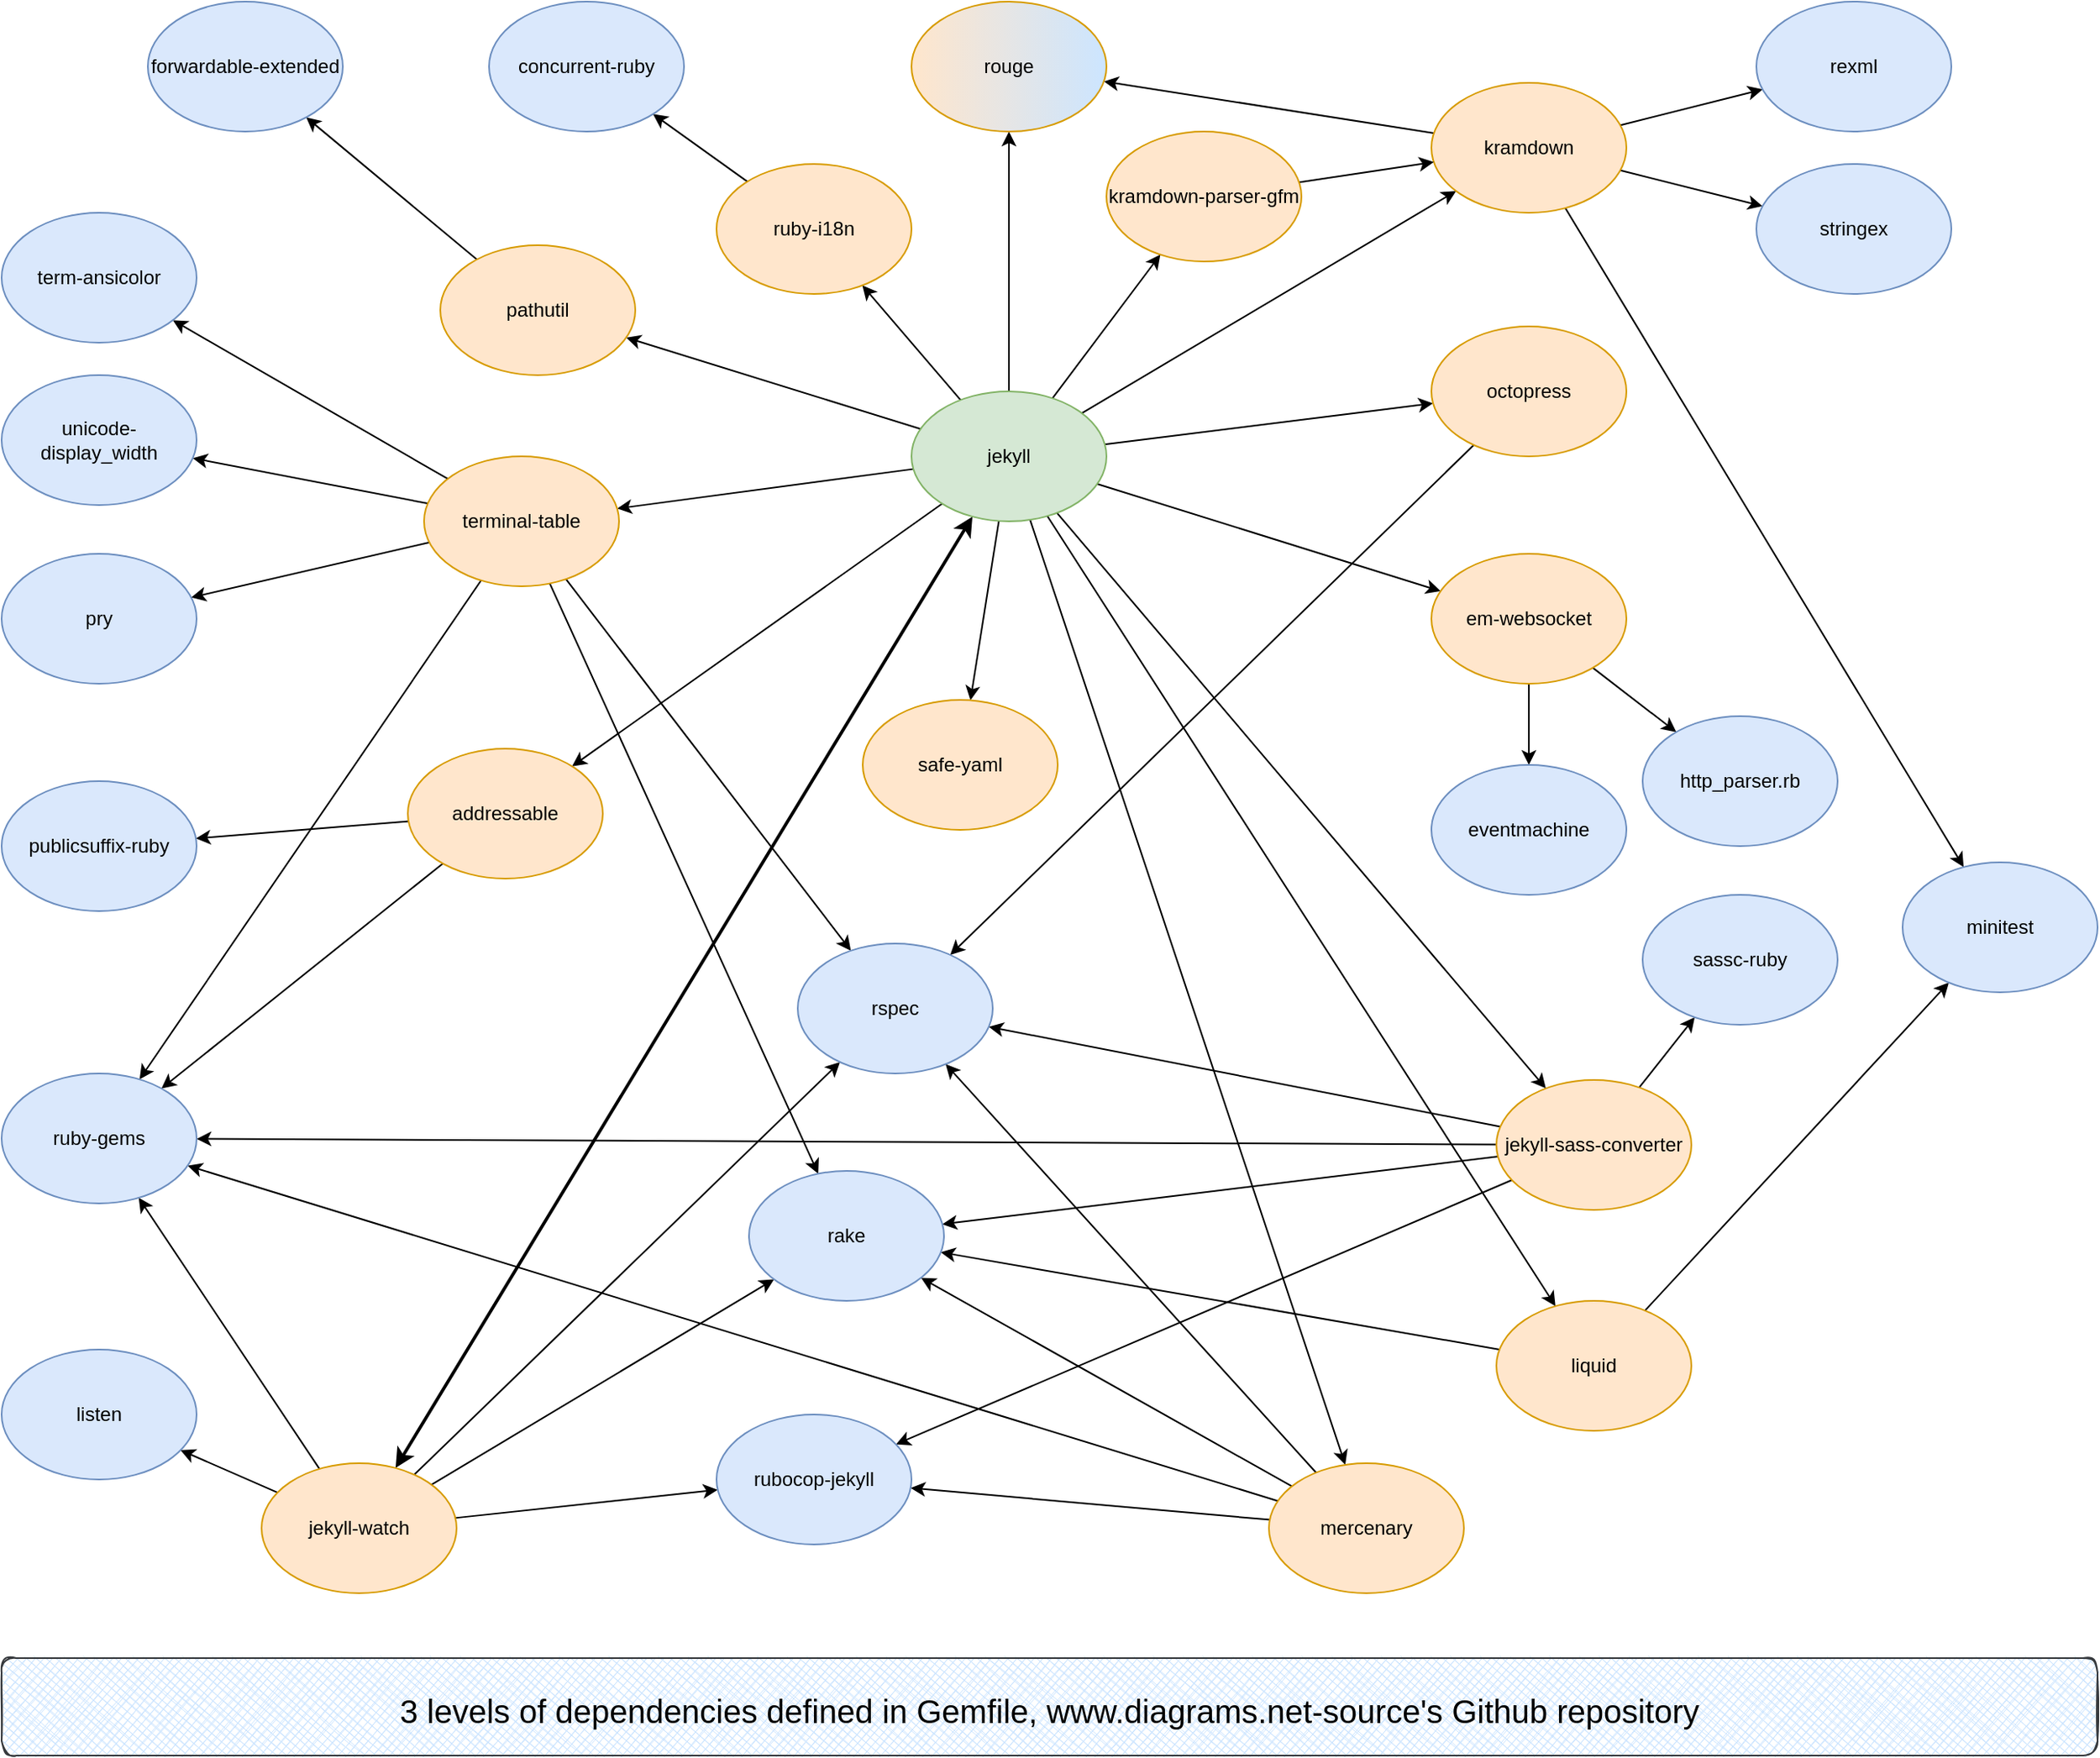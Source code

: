 <mxfile version="28.0.5" pages="3">
  <diagram id="QRJWuTwwsMHBD3lk_K4z" name="dependency-graph">
    <mxGraphModel dx="2557" dy="2299" grid="1" gridSize="10" guides="1" tooltips="1" connect="1" arrows="1" fold="1" page="1" pageScale="1" pageWidth="827" pageHeight="1169" math="0" shadow="0">
      <root>
        <mxCell id="0" />
        <mxCell id="1" parent="0" />
        <mxCell id="jeOK_gPgHglHzW6bznnw-60" value="" style="orthogonalLoop=1;jettySize=auto;html=1;rounded=0;" parent="1" source="jeOK_gPgHglHzW6bznnw-58" target="jeOK_gPgHglHzW6bznnw-59" edge="1">
          <mxGeometry relative="1" as="geometry" />
        </mxCell>
        <mxCell id="jeOK_gPgHglHzW6bznnw-62" value="" style="orthogonalLoop=1;jettySize=auto;html=1;rounded=0;" parent="1" source="jeOK_gPgHglHzW6bznnw-58" target="jeOK_gPgHglHzW6bznnw-61" edge="1">
          <mxGeometry relative="1" as="geometry" />
        </mxCell>
        <mxCell id="jeOK_gPgHglHzW6bznnw-64" value="" style="orthogonalLoop=1;jettySize=auto;html=1;rounded=0;" parent="1" source="jeOK_gPgHglHzW6bznnw-58" target="jeOK_gPgHglHzW6bznnw-63" edge="1">
          <mxGeometry relative="1" as="geometry" />
        </mxCell>
        <mxCell id="jeOK_gPgHglHzW6bznnw-68" value="" style="orthogonalLoop=1;jettySize=auto;html=1;rounded=0;" parent="1" source="jeOK_gPgHglHzW6bznnw-58" target="jeOK_gPgHglHzW6bznnw-67" edge="1">
          <mxGeometry relative="1" as="geometry" />
        </mxCell>
        <mxCell id="jeOK_gPgHglHzW6bznnw-70" value="" style="orthogonalLoop=1;jettySize=auto;html=1;rounded=0;" parent="1" source="jeOK_gPgHglHzW6bznnw-58" target="jeOK_gPgHglHzW6bznnw-69" edge="1">
          <mxGeometry relative="1" as="geometry" />
        </mxCell>
        <mxCell id="jeOK_gPgHglHzW6bznnw-72" value="" style="orthogonalLoop=1;jettySize=auto;html=1;rounded=0;startArrow=classic;startFill=1;strokeWidth=2;" parent="1" source="jeOK_gPgHglHzW6bznnw-58" target="jeOK_gPgHglHzW6bznnw-71" edge="1">
          <mxGeometry relative="1" as="geometry" />
        </mxCell>
        <mxCell id="jeOK_gPgHglHzW6bznnw-74" value="" style="orthogonalLoop=1;jettySize=auto;html=1;rounded=0;" parent="1" source="jeOK_gPgHglHzW6bznnw-58" target="jeOK_gPgHglHzW6bznnw-73" edge="1">
          <mxGeometry relative="1" as="geometry" />
        </mxCell>
        <mxCell id="jeOK_gPgHglHzW6bznnw-76" value="" style="orthogonalLoop=1;jettySize=auto;html=1;rounded=0;" parent="1" source="jeOK_gPgHglHzW6bznnw-58" target="jeOK_gPgHglHzW6bznnw-75" edge="1">
          <mxGeometry relative="1" as="geometry" />
        </mxCell>
        <mxCell id="jeOK_gPgHglHzW6bznnw-78" value="" style="orthogonalLoop=1;jettySize=auto;html=1;rounded=0;" parent="1" source="jeOK_gPgHglHzW6bznnw-58" target="jeOK_gPgHglHzW6bznnw-77" edge="1">
          <mxGeometry relative="1" as="geometry" />
        </mxCell>
        <mxCell id="jeOK_gPgHglHzW6bznnw-80" value="" style="orthogonalLoop=1;jettySize=auto;html=1;rounded=0;" parent="1" source="jeOK_gPgHglHzW6bznnw-58" target="jeOK_gPgHglHzW6bznnw-79" edge="1">
          <mxGeometry relative="1" as="geometry" />
        </mxCell>
        <mxCell id="jeOK_gPgHglHzW6bznnw-82" value="" style="orthogonalLoop=1;jettySize=auto;html=1;rounded=0;" parent="1" source="jeOK_gPgHglHzW6bznnw-58" target="jeOK_gPgHglHzW6bznnw-81" edge="1">
          <mxGeometry relative="1" as="geometry" />
        </mxCell>
        <mxCell id="jeOK_gPgHglHzW6bznnw-84" value="" style="orthogonalLoop=1;jettySize=auto;html=1;rounded=0;" parent="1" source="jeOK_gPgHglHzW6bznnw-58" target="jeOK_gPgHglHzW6bznnw-83" edge="1">
          <mxGeometry relative="1" as="geometry" />
        </mxCell>
        <mxCell id="jeOK_gPgHglHzW6bznnw-86" value="" style="orthogonalLoop=1;jettySize=auto;html=1;rounded=0;" parent="1" source="jeOK_gPgHglHzW6bznnw-58" target="jeOK_gPgHglHzW6bznnw-85" edge="1">
          <mxGeometry relative="1" as="geometry" />
        </mxCell>
        <mxCell id="jeOK_gPgHglHzW6bznnw-88" value="" style="orthogonalLoop=1;jettySize=auto;html=1;rounded=0;" parent="1" source="jeOK_gPgHglHzW6bznnw-58" target="jeOK_gPgHglHzW6bznnw-87" edge="1">
          <mxGeometry relative="1" as="geometry" />
        </mxCell>
        <mxCell id="jeOK_gPgHglHzW6bznnw-58" value="jekyll" style="ellipse;whiteSpace=wrap;html=1;fillColor=#d5e8d4;strokeColor=#82b366;" parent="1" vertex="1">
          <mxGeometry x="80" y="160" width="120" height="80" as="geometry" />
        </mxCell>
        <mxCell id="jeOK_gPgHglHzW6bznnw-90" value="" style="orthogonalLoop=1;jettySize=auto;html=1;rounded=0;" parent="1" source="jeOK_gPgHglHzW6bznnw-59" target="jeOK_gPgHglHzW6bznnw-89" edge="1">
          <mxGeometry relative="1" as="geometry" />
        </mxCell>
        <mxCell id="jeOK_gPgHglHzW6bznnw-94" style="orthogonalLoop=1;jettySize=auto;html=1;rounded=0;" parent="1" source="jeOK_gPgHglHzW6bznnw-59" target="jeOK_gPgHglHzW6bznnw-93" edge="1">
          <mxGeometry relative="1" as="geometry" />
        </mxCell>
        <mxCell id="jeOK_gPgHglHzW6bznnw-59" value="addressable" style="ellipse;whiteSpace=wrap;html=1;fillColor=#ffe6cc;strokeColor=#d79b00;" parent="1" vertex="1">
          <mxGeometry x="-230" y="380" width="120" height="80" as="geometry" />
        </mxCell>
        <mxCell id="jeOK_gPgHglHzW6bznnw-96" style="orthogonalLoop=1;jettySize=auto;html=1;rounded=0;" parent="1" source="jeOK_gPgHglHzW6bznnw-61" target="jeOK_gPgHglHzW6bznnw-95" edge="1">
          <mxGeometry relative="1" as="geometry" />
        </mxCell>
        <mxCell id="jeOK_gPgHglHzW6bznnw-61" value="octopress" style="ellipse;whiteSpace=wrap;html=1;fillColor=#ffe6cc;strokeColor=#d79b00;" parent="1" vertex="1">
          <mxGeometry x="400" y="120" width="120" height="80" as="geometry" />
        </mxCell>
        <mxCell id="jeOK_gPgHglHzW6bznnw-98" style="orthogonalLoop=1;jettySize=auto;html=1;rounded=0;" parent="1" source="jeOK_gPgHglHzW6bznnw-63" target="jeOK_gPgHglHzW6bznnw-97" edge="1">
          <mxGeometry relative="1" as="geometry" />
        </mxCell>
        <mxCell id="jeOK_gPgHglHzW6bznnw-100" style="orthogonalLoop=1;jettySize=auto;html=1;rounded=0;" parent="1" source="jeOK_gPgHglHzW6bznnw-63" target="jeOK_gPgHglHzW6bznnw-99" edge="1">
          <mxGeometry relative="1" as="geometry" />
        </mxCell>
        <mxCell id="jeOK_gPgHglHzW6bznnw-63" value="em-websocket" style="ellipse;whiteSpace=wrap;html=1;fillColor=#ffe6cc;strokeColor=#d79b00;" parent="1" vertex="1">
          <mxGeometry x="400" y="260" width="120" height="80" as="geometry" />
        </mxCell>
        <mxCell id="jeOK_gPgHglHzW6bznnw-102" style="orthogonalLoop=1;jettySize=auto;html=1;rounded=0;" parent="1" source="jeOK_gPgHglHzW6bznnw-67" target="jeOK_gPgHglHzW6bznnw-101" edge="1">
          <mxGeometry relative="1" as="geometry" />
        </mxCell>
        <mxCell id="jeOK_gPgHglHzW6bznnw-67" value="ruby-i18n" style="ellipse;whiteSpace=wrap;html=1;fillColor=#ffe6cc;strokeColor=#d79b00;" parent="1" vertex="1">
          <mxGeometry x="-40" y="20" width="120" height="80" as="geometry" />
        </mxCell>
        <mxCell id="jeOK_gPgHglHzW6bznnw-103" style="orthogonalLoop=1;jettySize=auto;html=1;rounded=0;" parent="1" source="jeOK_gPgHglHzW6bznnw-69" target="jeOK_gPgHglHzW6bznnw-89" edge="1">
          <mxGeometry relative="1" as="geometry" />
        </mxCell>
        <mxCell id="jeOK_gPgHglHzW6bznnw-105" style="orthogonalLoop=1;jettySize=auto;html=1;rounded=0;" parent="1" source="jeOK_gPgHglHzW6bznnw-69" target="jeOK_gPgHglHzW6bznnw-104" edge="1">
          <mxGeometry relative="1" as="geometry" />
        </mxCell>
        <mxCell id="jeOK_gPgHglHzW6bznnw-106" style="orthogonalLoop=1;jettySize=auto;html=1;rounded=0;" parent="1" source="jeOK_gPgHglHzW6bznnw-69" target="jeOK_gPgHglHzW6bznnw-95" edge="1">
          <mxGeometry relative="1" as="geometry" />
        </mxCell>
        <mxCell id="jeOK_gPgHglHzW6bznnw-108" style="orthogonalLoop=1;jettySize=auto;html=1;rounded=0;" parent="1" source="jeOK_gPgHglHzW6bznnw-69" target="jeOK_gPgHglHzW6bznnw-107" edge="1">
          <mxGeometry relative="1" as="geometry" />
        </mxCell>
        <mxCell id="jeOK_gPgHglHzW6bznnw-110" style="orthogonalLoop=1;jettySize=auto;html=1;rounded=0;" parent="1" source="jeOK_gPgHglHzW6bznnw-69" target="jeOK_gPgHglHzW6bznnw-109" edge="1">
          <mxGeometry relative="1" as="geometry" />
        </mxCell>
        <mxCell id="jeOK_gPgHglHzW6bznnw-69" value="jekyll-sass-converter" style="ellipse;whiteSpace=wrap;html=1;fillColor=#ffe6cc;strokeColor=#d79b00;" parent="1" vertex="1">
          <mxGeometry x="440" y="584" width="120" height="80" as="geometry" />
        </mxCell>
        <mxCell id="jeOK_gPgHglHzW6bznnw-111" style="orthogonalLoop=1;jettySize=auto;html=1;rounded=0;" parent="1" source="jeOK_gPgHglHzW6bznnw-71" target="jeOK_gPgHglHzW6bznnw-89" edge="1">
          <mxGeometry relative="1" as="geometry" />
        </mxCell>
        <mxCell id="jeOK_gPgHglHzW6bznnw-114" style="orthogonalLoop=1;jettySize=auto;html=1;rounded=0;" parent="1" source="jeOK_gPgHglHzW6bznnw-71" target="jeOK_gPgHglHzW6bznnw-113" edge="1">
          <mxGeometry relative="1" as="geometry" />
        </mxCell>
        <mxCell id="jeOK_gPgHglHzW6bznnw-115" style="orthogonalLoop=1;jettySize=auto;html=1;rounded=0;" parent="1" source="jeOK_gPgHglHzW6bznnw-71" target="jeOK_gPgHglHzW6bznnw-104" edge="1">
          <mxGeometry relative="1" as="geometry" />
        </mxCell>
        <mxCell id="jeOK_gPgHglHzW6bznnw-116" style="orthogonalLoop=1;jettySize=auto;html=1;rounded=0;" parent="1" source="jeOK_gPgHglHzW6bznnw-71" target="jeOK_gPgHglHzW6bznnw-95" edge="1">
          <mxGeometry relative="1" as="geometry" />
        </mxCell>
        <mxCell id="jeOK_gPgHglHzW6bznnw-117" style="orthogonalLoop=1;jettySize=auto;html=1;rounded=0;" parent="1" source="jeOK_gPgHglHzW6bznnw-71" target="jeOK_gPgHglHzW6bznnw-107" edge="1">
          <mxGeometry relative="1" as="geometry" />
        </mxCell>
        <mxCell id="jeOK_gPgHglHzW6bznnw-71" value="jekyll-watch" style="ellipse;whiteSpace=wrap;html=1;fillColor=#ffe6cc;strokeColor=#d79b00;" parent="1" vertex="1">
          <mxGeometry x="-320" y="820" width="120" height="80" as="geometry" />
        </mxCell>
        <mxCell id="jeOK_gPgHglHzW6bznnw-119" style="orthogonalLoop=1;jettySize=auto;html=1;rounded=0;" parent="1" source="jeOK_gPgHglHzW6bznnw-73" target="jeOK_gPgHglHzW6bznnw-118" edge="1">
          <mxGeometry relative="1" as="geometry" />
        </mxCell>
        <mxCell id="jeOK_gPgHglHzW6bznnw-121" style="orthogonalLoop=1;jettySize=auto;html=1;rounded=0;" parent="1" source="jeOK_gPgHglHzW6bznnw-73" target="jeOK_gPgHglHzW6bznnw-120" edge="1">
          <mxGeometry relative="1" as="geometry" />
        </mxCell>
        <mxCell id="jeOK_gPgHglHzW6bznnw-122" style="orthogonalLoop=1;jettySize=auto;html=1;rounded=0;" parent="1" source="jeOK_gPgHglHzW6bznnw-73" target="jeOK_gPgHglHzW6bznnw-83" edge="1">
          <mxGeometry relative="1" as="geometry" />
        </mxCell>
        <mxCell id="jeOK_gPgHglHzW6bznnw-124" style="orthogonalLoop=1;jettySize=auto;html=1;rounded=0;" parent="1" source="jeOK_gPgHglHzW6bznnw-73" target="jeOK_gPgHglHzW6bznnw-123" edge="1">
          <mxGeometry relative="1" as="geometry" />
        </mxCell>
        <mxCell id="jeOK_gPgHglHzW6bznnw-73" value="kramdown" style="ellipse;whiteSpace=wrap;html=1;fillColor=#ffe6cc;strokeColor=#d79b00;" parent="1" vertex="1">
          <mxGeometry x="400" y="-30" width="120" height="80" as="geometry" />
        </mxCell>
        <mxCell id="jeOK_gPgHglHzW6bznnw-125" style="orthogonalLoop=1;jettySize=auto;html=1;rounded=0;" parent="1" source="jeOK_gPgHglHzW6bznnw-75" target="jeOK_gPgHglHzW6bznnw-73" edge="1">
          <mxGeometry relative="1" as="geometry" />
        </mxCell>
        <mxCell id="jeOK_gPgHglHzW6bznnw-75" value="kramdown-parser-gfm" style="ellipse;whiteSpace=wrap;html=1;fillColor=#ffe6cc;strokeColor=#d79b00;" parent="1" vertex="1">
          <mxGeometry x="200" width="120" height="80" as="geometry" />
        </mxCell>
        <mxCell id="jeOK_gPgHglHzW6bznnw-126" style="orthogonalLoop=1;jettySize=auto;html=1;rounded=0;" parent="1" source="jeOK_gPgHglHzW6bznnw-77" target="jeOK_gPgHglHzW6bznnw-118" edge="1">
          <mxGeometry relative="1" as="geometry" />
        </mxCell>
        <mxCell id="jeOK_gPgHglHzW6bznnw-127" style="orthogonalLoop=1;jettySize=auto;html=1;rounded=0;" parent="1" source="jeOK_gPgHglHzW6bznnw-77" target="jeOK_gPgHglHzW6bznnw-104" edge="1">
          <mxGeometry relative="1" as="geometry" />
        </mxCell>
        <mxCell id="jeOK_gPgHglHzW6bznnw-77" value="liquid" style="ellipse;whiteSpace=wrap;html=1;fillColor=#ffe6cc;strokeColor=#d79b00;" parent="1" vertex="1">
          <mxGeometry x="440" y="720" width="120" height="80" as="geometry" />
        </mxCell>
        <mxCell id="jeOK_gPgHglHzW6bznnw-128" style="orthogonalLoop=1;jettySize=auto;html=1;rounded=0;" parent="1" source="jeOK_gPgHglHzW6bznnw-79" target="jeOK_gPgHglHzW6bznnw-89" edge="1">
          <mxGeometry relative="1" as="geometry" />
        </mxCell>
        <mxCell id="jeOK_gPgHglHzW6bznnw-129" style="orthogonalLoop=1;jettySize=auto;html=1;rounded=0;" parent="1" source="jeOK_gPgHglHzW6bznnw-79" target="jeOK_gPgHglHzW6bznnw-104" edge="1">
          <mxGeometry relative="1" as="geometry" />
        </mxCell>
        <mxCell id="jeOK_gPgHglHzW6bznnw-130" style="orthogonalLoop=1;jettySize=auto;html=1;rounded=0;" parent="1" source="jeOK_gPgHglHzW6bznnw-79" target="jeOK_gPgHglHzW6bznnw-95" edge="1">
          <mxGeometry relative="1" as="geometry" />
        </mxCell>
        <mxCell id="jeOK_gPgHglHzW6bznnw-131" style="orthogonalLoop=1;jettySize=auto;html=1;rounded=0;" parent="1" source="jeOK_gPgHglHzW6bznnw-79" target="jeOK_gPgHglHzW6bznnw-107" edge="1">
          <mxGeometry relative="1" as="geometry" />
        </mxCell>
        <mxCell id="jeOK_gPgHglHzW6bznnw-79" value="mercenary" style="ellipse;whiteSpace=wrap;html=1;fillColor=#ffe6cc;strokeColor=#d79b00;" parent="1" vertex="1">
          <mxGeometry x="300" y="820" width="120" height="80" as="geometry" />
        </mxCell>
        <mxCell id="jeOK_gPgHglHzW6bznnw-133" value="" style="orthogonalLoop=1;jettySize=auto;html=1;rounded=0;" parent="1" source="jeOK_gPgHglHzW6bznnw-81" target="jeOK_gPgHglHzW6bznnw-132" edge="1">
          <mxGeometry relative="1" as="geometry" />
        </mxCell>
        <mxCell id="jeOK_gPgHglHzW6bznnw-81" value="pathutil" style="ellipse;whiteSpace=wrap;html=1;fillColor=#ffe6cc;strokeColor=#d79b00;" parent="1" vertex="1">
          <mxGeometry x="-210" y="70" width="120" height="80" as="geometry" />
        </mxCell>
        <mxCell id="jeOK_gPgHglHzW6bznnw-83" value="rouge" style="ellipse;whiteSpace=wrap;html=1;fillColor=#ffe6cc;strokeColor=#d79b00;gradientDirection=east;gradientColor=#CCE5FF;" parent="1" vertex="1">
          <mxGeometry x="80" y="-80" width="120" height="80" as="geometry" />
        </mxCell>
        <mxCell id="jeOK_gPgHglHzW6bznnw-85" value="safe-yaml" style="ellipse;whiteSpace=wrap;html=1;fillColor=#ffe6cc;strokeColor=#d79b00;" parent="1" vertex="1">
          <mxGeometry x="50" y="350" width="120" height="80" as="geometry" />
        </mxCell>
        <mxCell id="jeOK_gPgHglHzW6bznnw-134" style="orthogonalLoop=1;jettySize=auto;html=1;rounded=0;" parent="1" source="jeOK_gPgHglHzW6bznnw-87" target="jeOK_gPgHglHzW6bznnw-89" edge="1">
          <mxGeometry relative="1" as="geometry" />
        </mxCell>
        <mxCell id="jeOK_gPgHglHzW6bznnw-136" style="orthogonalLoop=1;jettySize=auto;html=1;rounded=0;" parent="1" source="jeOK_gPgHglHzW6bznnw-87" target="jeOK_gPgHglHzW6bznnw-135" edge="1">
          <mxGeometry relative="1" as="geometry" />
        </mxCell>
        <mxCell id="jeOK_gPgHglHzW6bznnw-137" style="orthogonalLoop=1;jettySize=auto;html=1;rounded=0;" parent="1" source="jeOK_gPgHglHzW6bznnw-87" target="jeOK_gPgHglHzW6bznnw-104" edge="1">
          <mxGeometry relative="1" as="geometry" />
        </mxCell>
        <mxCell id="jeOK_gPgHglHzW6bznnw-138" style="orthogonalLoop=1;jettySize=auto;html=1;rounded=0;" parent="1" source="jeOK_gPgHglHzW6bznnw-87" target="jeOK_gPgHglHzW6bznnw-95" edge="1">
          <mxGeometry relative="1" as="geometry" />
        </mxCell>
        <mxCell id="jeOK_gPgHglHzW6bznnw-140" style="orthogonalLoop=1;jettySize=auto;html=1;rounded=0;" parent="1" source="jeOK_gPgHglHzW6bznnw-87" target="jeOK_gPgHglHzW6bznnw-139" edge="1">
          <mxGeometry relative="1" as="geometry" />
        </mxCell>
        <mxCell id="jeOK_gPgHglHzW6bznnw-142" style="orthogonalLoop=1;jettySize=auto;html=1;rounded=0;" parent="1" source="jeOK_gPgHglHzW6bznnw-87" target="jeOK_gPgHglHzW6bznnw-141" edge="1">
          <mxGeometry relative="1" as="geometry" />
        </mxCell>
        <mxCell id="jeOK_gPgHglHzW6bznnw-87" value="terminal-table" style="ellipse;whiteSpace=wrap;html=1;fillColor=#ffe6cc;strokeColor=#d79b00;" parent="1" vertex="1">
          <mxGeometry x="-220" y="200" width="120" height="80" as="geometry" />
        </mxCell>
        <mxCell id="jeOK_gPgHglHzW6bznnw-89" value="ruby-gems" style="ellipse;whiteSpace=wrap;html=1;fillColor=#dae8fc;strokeColor=#6c8ebf;" parent="1" vertex="1">
          <mxGeometry x="-480" y="580" width="120" height="80" as="geometry" />
        </mxCell>
        <mxCell id="jeOK_gPgHglHzW6bznnw-93" value="publicsuffix-ruby" style="ellipse;whiteSpace=wrap;html=1;fillColor=#dae8fc;strokeColor=#6c8ebf;" parent="1" vertex="1">
          <mxGeometry x="-480" y="400" width="120" height="80" as="geometry" />
        </mxCell>
        <mxCell id="jeOK_gPgHglHzW6bznnw-95" value="rspec" style="ellipse;whiteSpace=wrap;html=1;fillColor=#dae8fc;strokeColor=#6c8ebf;" parent="1" vertex="1">
          <mxGeometry x="10" y="500" width="120" height="80" as="geometry" />
        </mxCell>
        <mxCell id="jeOK_gPgHglHzW6bznnw-97" value="eventmachine" style="ellipse;whiteSpace=wrap;html=1;fillColor=#dae8fc;strokeColor=#6c8ebf;" parent="1" vertex="1">
          <mxGeometry x="400" y="390" width="120" height="80" as="geometry" />
        </mxCell>
        <mxCell id="jeOK_gPgHglHzW6bznnw-99" value="http_parser.rb" style="ellipse;whiteSpace=wrap;html=1;fillColor=#dae8fc;strokeColor=#6c8ebf;" parent="1" vertex="1">
          <mxGeometry x="530" y="360" width="120" height="80" as="geometry" />
        </mxCell>
        <mxCell id="jeOK_gPgHglHzW6bznnw-101" value="concurrent-ruby" style="ellipse;whiteSpace=wrap;html=1;fillColor=#dae8fc;strokeColor=#6c8ebf;" parent="1" vertex="1">
          <mxGeometry x="-180" y="-80" width="120" height="80" as="geometry" />
        </mxCell>
        <mxCell id="jeOK_gPgHglHzW6bznnw-104" value="rake" style="ellipse;whiteSpace=wrap;html=1;fillColor=#dae8fc;strokeColor=#6c8ebf;" parent="1" vertex="1">
          <mxGeometry x="-20" y="640" width="120" height="80" as="geometry" />
        </mxCell>
        <mxCell id="jeOK_gPgHglHzW6bznnw-107" value="rubocop-jekyll" style="ellipse;whiteSpace=wrap;html=1;fillColor=#dae8fc;strokeColor=#6c8ebf;" parent="1" vertex="1">
          <mxGeometry x="-40" y="790" width="120" height="80" as="geometry" />
        </mxCell>
        <mxCell id="jeOK_gPgHglHzW6bznnw-109" value="sassc-ruby" style="ellipse;whiteSpace=wrap;html=1;fillColor=#dae8fc;strokeColor=#6c8ebf;" parent="1" vertex="1">
          <mxGeometry x="530" y="470" width="120" height="80" as="geometry" />
        </mxCell>
        <mxCell id="jeOK_gPgHglHzW6bznnw-113" value="listen" style="ellipse;whiteSpace=wrap;html=1;fillColor=#dae8fc;strokeColor=#6c8ebf;" parent="1" vertex="1">
          <mxGeometry x="-480" y="750" width="120" height="80" as="geometry" />
        </mxCell>
        <mxCell id="jeOK_gPgHglHzW6bznnw-118" value="minitest" style="ellipse;whiteSpace=wrap;html=1;fillColor=#dae8fc;strokeColor=#6c8ebf;" parent="1" vertex="1">
          <mxGeometry x="690" y="450" width="120" height="80" as="geometry" />
        </mxCell>
        <mxCell id="jeOK_gPgHglHzW6bznnw-120" value="rexml" style="ellipse;whiteSpace=wrap;html=1;fillColor=#dae8fc;strokeColor=#6c8ebf;" parent="1" vertex="1">
          <mxGeometry x="600" y="-80" width="120" height="80" as="geometry" />
        </mxCell>
        <mxCell id="jeOK_gPgHglHzW6bznnw-123" value="stringex" style="ellipse;whiteSpace=wrap;html=1;fillColor=#dae8fc;strokeColor=#6c8ebf;" parent="1" vertex="1">
          <mxGeometry x="600" y="20" width="120" height="80" as="geometry" />
        </mxCell>
        <mxCell id="jeOK_gPgHglHzW6bznnw-132" value="forwardable-extended" style="ellipse;whiteSpace=wrap;html=1;fillColor=#dae8fc;strokeColor=#6c8ebf;" parent="1" vertex="1">
          <mxGeometry x="-390" y="-80" width="120" height="80" as="geometry" />
        </mxCell>
        <mxCell id="jeOK_gPgHglHzW6bznnw-135" value="pry" style="ellipse;whiteSpace=wrap;html=1;fillColor=#dae8fc;strokeColor=#6c8ebf;" parent="1" vertex="1">
          <mxGeometry x="-480" y="260" width="120" height="80" as="geometry" />
        </mxCell>
        <mxCell id="jeOK_gPgHglHzW6bznnw-139" value="term-ansicolor" style="ellipse;whiteSpace=wrap;html=1;fillColor=#dae8fc;strokeColor=#6c8ebf;" parent="1" vertex="1">
          <mxGeometry x="-480" y="50" width="120" height="80" as="geometry" />
        </mxCell>
        <mxCell id="jeOK_gPgHglHzW6bznnw-141" value="unicode-display_width" style="ellipse;whiteSpace=wrap;html=1;fillColor=#dae8fc;strokeColor=#6c8ebf;" parent="1" vertex="1">
          <mxGeometry x="-480" y="150" width="120" height="80" as="geometry" />
        </mxCell>
        <UserObject label="3 levels of dependencies defined in Gemfile, www.diagrams.net-source&#39;s Github repository" link="https://github.com/jgraph/www.diagrams.net-source/network/dependencies" id="jeOK_gPgHglHzW6bznnw-143">
          <mxCell style="rounded=1;whiteSpace=wrap;html=1;fontFamily=Helvetica;fontSize=20;align=center;spacingTop=3;strokeColor=#36393d;glass=0;sketch=1;fillStyle=cross-hatch;fillColor=#cce5ff;" parent="1" vertex="1">
            <mxGeometry x="-480" y="940" width="1290" height="60" as="geometry" />
          </mxCell>
        </UserObject>
      </root>
    </mxGraphModel>
  </diagram>
  <diagram id="eEIwefoat5Z3QpvjMPgs" name="PERT diagram">
    <mxGraphModel dx="1446" dy="919" grid="1" gridSize="10" guides="1" tooltips="1" connect="1" arrows="1" fold="1" page="1" pageScale="1" pageWidth="827" pageHeight="1169" math="0" shadow="0">
      <root>
        <mxCell id="v6wZ--GfQsmTD5AOlIEq-0" />
        <mxCell id="v6wZ--GfQsmTD5AOlIEq-1" parent="v6wZ--GfQsmTD5AOlIEq-0" />
        <mxCell id="v6wZ--GfQsmTD5AOlIEq-94" style="edgeStyle=none;curved=1;html=1;startSize=10;endArrow=classic;endFill=1;endSize=10;strokeColor=#000000;strokeWidth=2;fontSize=12;rounded=0;" parent="v6wZ--GfQsmTD5AOlIEq-1" source="v6wZ--GfQsmTD5AOlIEq-98" target="v6wZ--GfQsmTD5AOlIEq-103" edge="1">
          <mxGeometry relative="1" as="geometry" />
        </mxCell>
        <mxCell id="v6wZ--GfQsmTD5AOlIEq-95" value="t=2 mo" style="text;html=1;resizable=0;points=[];align=center;verticalAlign=middle;labelBackgroundColor=none;fontSize=20;" parent="v6wZ--GfQsmTD5AOlIEq-94" vertex="1" connectable="0">
          <mxGeometry x="0.255" y="-5" relative="1" as="geometry">
            <mxPoint x="-8" y="-25" as="offset" />
          </mxGeometry>
        </mxCell>
        <mxCell id="v6wZ--GfQsmTD5AOlIEq-96" style="edgeStyle=none;curved=1;html=1;startSize=10;endFill=1;endSize=10;strokeWidth=2;fontSize=12;rounded=0;" parent="v6wZ--GfQsmTD5AOlIEq-1" source="v6wZ--GfQsmTD5AOlIEq-98" target="v6wZ--GfQsmTD5AOlIEq-106" edge="1">
          <mxGeometry relative="1" as="geometry" />
        </mxCell>
        <mxCell id="v6wZ--GfQsmTD5AOlIEq-97" value="t=1 mo" style="text;html=1;resizable=0;points=[];align=center;verticalAlign=middle;labelBackgroundColor=#ffffff;fontSize=20;" parent="v6wZ--GfQsmTD5AOlIEq-96" vertex="1" connectable="0">
          <mxGeometry x="-0.074" y="-2" relative="1" as="geometry">
            <mxPoint x="81" y="-3" as="offset" />
          </mxGeometry>
        </mxCell>
        <mxCell id="v6wZ--GfQsmTD5AOlIEq-98" value="10" style="ellipse;whiteSpace=wrap;html=1;rounded=0;shadow=1;strokeColor=#666666;strokeWidth=4;fontSize=30;align=center;fillColor=#f5f5f5;" parent="v6wZ--GfQsmTD5AOlIEq-1" vertex="1">
          <mxGeometry x="20" y="410" width="80" height="80" as="geometry" />
        </mxCell>
        <mxCell id="v6wZ--GfQsmTD5AOlIEq-99" style="edgeStyle=none;curved=1;html=1;startSize=10;endFill=1;endSize=10;strokeWidth=2;fontSize=12;rounded=0;" parent="v6wZ--GfQsmTD5AOlIEq-1" source="v6wZ--GfQsmTD5AOlIEq-103" target="v6wZ--GfQsmTD5AOlIEq-115" edge="1">
          <mxGeometry relative="1" as="geometry" />
        </mxCell>
        <mxCell id="v6wZ--GfQsmTD5AOlIEq-100" value="t=3 mo" style="text;html=1;resizable=0;points=[];align=center;verticalAlign=middle;labelBackgroundColor=#ffffff;fontSize=20;" parent="v6wZ--GfQsmTD5AOlIEq-99" vertex="1" connectable="0">
          <mxGeometry x="0.154" relative="1" as="geometry">
            <mxPoint x="3" y="-20" as="offset" />
          </mxGeometry>
        </mxCell>
        <mxCell id="v6wZ--GfQsmTD5AOlIEq-101" style="edgeStyle=none;curved=1;html=1;startSize=10;endFill=1;endSize=10;strokeWidth=2;fontSize=12;rounded=0;" parent="v6wZ--GfQsmTD5AOlIEq-1" source="v6wZ--GfQsmTD5AOlIEq-103" target="v6wZ--GfQsmTD5AOlIEq-112" edge="1">
          <mxGeometry relative="1" as="geometry" />
        </mxCell>
        <mxCell id="v6wZ--GfQsmTD5AOlIEq-102" value="t=3mo" style="text;html=1;resizable=0;points=[];align=center;verticalAlign=middle;labelBackgroundColor=#ffffff;fontSize=20;" parent="v6wZ--GfQsmTD5AOlIEq-101" vertex="1" connectable="0">
          <mxGeometry x="0.167" y="-3" relative="1" as="geometry">
            <mxPoint x="-70" y="4" as="offset" />
          </mxGeometry>
        </mxCell>
        <mxCell id="v6wZ--GfQsmTD5AOlIEq-103" value="20" style="ellipse;whiteSpace=wrap;html=1;rounded=0;shadow=1;strokeColor=#666666;strokeWidth=1;fontSize=30;align=center;fillColor=#f5f5f5;" parent="v6wZ--GfQsmTD5AOlIEq-1" vertex="1">
          <mxGeometry x="320" y="410" width="80" height="80" as="geometry" />
        </mxCell>
        <mxCell id="v6wZ--GfQsmTD5AOlIEq-104" style="edgeStyle=none;curved=1;html=1;startSize=10;endFill=1;endSize=10;strokeWidth=2;fontSize=12;rounded=0;" parent="v6wZ--GfQsmTD5AOlIEq-1" source="v6wZ--GfQsmTD5AOlIEq-106" target="v6wZ--GfQsmTD5AOlIEq-109" edge="1">
          <mxGeometry relative="1" as="geometry" />
        </mxCell>
        <mxCell id="v6wZ--GfQsmTD5AOlIEq-105" value="t=4 mo" style="text;html=1;resizable=0;points=[];align=center;verticalAlign=middle;labelBackgroundColor=#ffffff;fontSize=20;" parent="v6wZ--GfQsmTD5AOlIEq-104" vertex="1" connectable="0">
          <mxGeometry x="-0.132" y="-6" relative="1" as="geometry">
            <mxPoint x="-17" y="-31" as="offset" />
          </mxGeometry>
        </mxCell>
        <mxCell id="v6wZ--GfQsmTD5AOlIEq-106" value="30" style="ellipse;whiteSpace=wrap;html=1;rounded=0;shadow=1;strokeColor=#666666;strokeWidth=1;fontSize=30;align=center;fillColor=#f5f5f5;" parent="v6wZ--GfQsmTD5AOlIEq-1" vertex="1">
          <mxGeometry x="510" y="600" width="80" height="80" as="geometry" />
        </mxCell>
        <mxCell id="v6wZ--GfQsmTD5AOlIEq-107" style="edgeStyle=none;curved=1;html=1;startSize=10;endFill=1;endSize=10;strokeWidth=2;fontSize=12;rounded=0;" parent="v6wZ--GfQsmTD5AOlIEq-1" source="v6wZ--GfQsmTD5AOlIEq-109" target="v6wZ--GfQsmTD5AOlIEq-119" edge="1">
          <mxGeometry relative="1" as="geometry" />
        </mxCell>
        <mxCell id="v6wZ--GfQsmTD5AOlIEq-108" value="t=3 mo" style="text;html=1;resizable=0;points=[];align=center;verticalAlign=middle;labelBackgroundColor=#ffffff;fontSize=20;" parent="v6wZ--GfQsmTD5AOlIEq-107" vertex="1" connectable="0">
          <mxGeometry x="-0.414" y="-1" relative="1" as="geometry">
            <mxPoint x="18" y="-21" as="offset" />
          </mxGeometry>
        </mxCell>
        <mxCell id="v6wZ--GfQsmTD5AOlIEq-109" value="50" style="ellipse;whiteSpace=wrap;html=1;rounded=0;shadow=1;strokeColor=#666666;strokeWidth=1;fontSize=30;align=center;fillColor=#f5f5f5;" parent="v6wZ--GfQsmTD5AOlIEq-1" vertex="1">
          <mxGeometry x="980" y="410" width="80" height="80" as="geometry" />
        </mxCell>
        <mxCell id="v6wZ--GfQsmTD5AOlIEq-110" style="edgeStyle=none;curved=1;html=1;startSize=10;endFill=1;endSize=10;strokeWidth=2;fontSize=12;rounded=0;" parent="v6wZ--GfQsmTD5AOlIEq-1" source="v6wZ--GfQsmTD5AOlIEq-112" target="v6wZ--GfQsmTD5AOlIEq-118" edge="1">
          <mxGeometry relative="1" as="geometry" />
        </mxCell>
        <mxCell id="v6wZ--GfQsmTD5AOlIEq-111" value="t=1mo" style="text;html=1;resizable=0;points=[];align=center;verticalAlign=middle;labelBackgroundColor=#ffffff;fontSize=20;" parent="v6wZ--GfQsmTD5AOlIEq-110" vertex="1" connectable="0">
          <mxGeometry x="-0.073" y="-5" relative="1" as="geometry">
            <mxPoint x="18" y="-25" as="offset" />
          </mxGeometry>
        </mxCell>
        <mxCell id="v6wZ--GfQsmTD5AOlIEq-112" value="60" style="ellipse;whiteSpace=wrap;html=1;rounded=0;shadow=1;strokeColor=#666666;strokeWidth=1;fontSize=30;align=center;fillColor=#f5f5f5;" parent="v6wZ--GfQsmTD5AOlIEq-1" vertex="1">
          <mxGeometry x="670" y="200" width="80" height="80" as="geometry" />
        </mxCell>
        <mxCell id="v6wZ--GfQsmTD5AOlIEq-113" style="edgeStyle=none;curved=1;html=1;startSize=10;endFill=1;endSize=10;strokeWidth=2;fontSize=12;rounded=0;" parent="v6wZ--GfQsmTD5AOlIEq-1" source="v6wZ--GfQsmTD5AOlIEq-115" target="v6wZ--GfQsmTD5AOlIEq-109" edge="1">
          <mxGeometry relative="1" as="geometry" />
        </mxCell>
        <mxCell id="v6wZ--GfQsmTD5AOlIEq-114" value="t=2 mo" style="text;html=1;resizable=0;points=[];align=center;verticalAlign=middle;labelBackgroundColor=#ffffff;fontSize=20;" parent="v6wZ--GfQsmTD5AOlIEq-113" vertex="1" connectable="0">
          <mxGeometry x="-0.349" y="-1" relative="1" as="geometry">
            <mxPoint x="29" y="-21" as="offset" />
          </mxGeometry>
        </mxCell>
        <mxCell id="v6wZ--GfQsmTD5AOlIEq-115" value="40" style="ellipse;whiteSpace=wrap;html=1;rounded=0;shadow=1;strokeColor=#666666;strokeWidth=1;fontSize=30;align=center;fillColor=#f5f5f5;" parent="v6wZ--GfQsmTD5AOlIEq-1" vertex="1">
          <mxGeometry x="620" y="410" width="80" height="80" as="geometry" />
        </mxCell>
        <mxCell id="v6wZ--GfQsmTD5AOlIEq-116" style="edgeStyle=none;curved=1;html=1;startSize=10;endFill=1;endSize=10;strokeWidth=2;fontSize=12;rounded=0;" parent="v6wZ--GfQsmTD5AOlIEq-1" source="v6wZ--GfQsmTD5AOlIEq-118" target="v6wZ--GfQsmTD5AOlIEq-119" edge="1">
          <mxGeometry relative="1" as="geometry" />
        </mxCell>
        <mxCell id="v6wZ--GfQsmTD5AOlIEq-117" value="t=4 mo" style="text;html=1;resizable=0;points=[];align=center;verticalAlign=middle;labelBackgroundColor=#ffffff;fontSize=20;" parent="v6wZ--GfQsmTD5AOlIEq-116" vertex="1" connectable="0">
          <mxGeometry x="-0.266" y="2" relative="1" as="geometry">
            <mxPoint x="54" y="1" as="offset" />
          </mxGeometry>
        </mxCell>
        <mxCell id="v6wZ--GfQsmTD5AOlIEq-118" value="70" style="ellipse;whiteSpace=wrap;html=1;rounded=0;shadow=1;strokeColor=#666666;strokeWidth=1;fontSize=30;align=center;fillColor=#f5f5f5;" parent="v6wZ--GfQsmTD5AOlIEq-1" vertex="1">
          <mxGeometry x="970" y="200" width="80" height="80" as="geometry" />
        </mxCell>
        <mxCell id="v6wZ--GfQsmTD5AOlIEq-119" value="80" style="ellipse;whiteSpace=wrap;html=1;rounded=0;shadow=1;strokeColor=#666666;strokeWidth=4;fontSize=30;align=center;fillColor=#f5f5f5;" parent="v6wZ--GfQsmTD5AOlIEq-1" vertex="1">
          <mxGeometry x="1340" y="410" width="80" height="80" as="geometry" />
        </mxCell>
        <mxCell id="v6wZ--GfQsmTD5AOlIEq-120" value="A" style="text;html=1;strokeColor=none;fillColor=none;align=center;verticalAlign=middle;whiteSpace=wrap;rounded=0;shadow=1;labelBackgroundColor=none;fontSize=20;" parent="v6wZ--GfQsmTD5AOlIEq-1" vertex="1">
          <mxGeometry x="300" y="565" width="40" height="20" as="geometry" />
        </mxCell>
        <mxCell id="v6wZ--GfQsmTD5AOlIEq-121" value="B" style="text;html=1;strokeColor=none;fillColor=none;align=center;verticalAlign=middle;whiteSpace=wrap;rounded=0;shadow=1;labelBackgroundColor=none;fontSize=20;" parent="v6wZ--GfQsmTD5AOlIEq-1" vertex="1">
          <mxGeometry x="200" y="460" width="40" height="20" as="geometry" />
        </mxCell>
        <mxCell id="v6wZ--GfQsmTD5AOlIEq-122" value="C" style="text;html=1;strokeColor=none;fillColor=none;align=center;verticalAlign=middle;whiteSpace=wrap;rounded=0;shadow=1;labelBackgroundColor=none;fontSize=20;" parent="v6wZ--GfQsmTD5AOlIEq-1" vertex="1">
          <mxGeometry x="490" y="460" width="40" height="20" as="geometry" />
        </mxCell>
        <mxCell id="v6wZ--GfQsmTD5AOlIEq-123" value="D" style="text;html=1;strokeColor=none;fillColor=none;align=center;verticalAlign=middle;whiteSpace=wrap;rounded=0;shadow=1;labelBackgroundColor=none;fontSize=20;" parent="v6wZ--GfQsmTD5AOlIEq-1" vertex="1">
          <mxGeometry x="530" y="350" width="40" height="20" as="geometry" />
        </mxCell>
        <mxCell id="v6wZ--GfQsmTD5AOlIEq-124" value="E" style="text;html=1;strokeColor=none;fillColor=none;align=center;verticalAlign=middle;whiteSpace=wrap;rounded=0;shadow=1;labelBackgroundColor=none;fontSize=20;" parent="v6wZ--GfQsmTD5AOlIEq-1" vertex="1">
          <mxGeometry x="760" y="560" width="40" height="20" as="geometry" />
        </mxCell>
        <mxCell id="v6wZ--GfQsmTD5AOlIEq-125" value="F" style="text;html=1;strokeColor=none;fillColor=none;align=center;verticalAlign=middle;whiteSpace=wrap;rounded=0;shadow=1;labelBackgroundColor=none;fontSize=20;" parent="v6wZ--GfQsmTD5AOlIEq-1" vertex="1">
          <mxGeometry x="790" y="460" width="40" height="20" as="geometry" />
        </mxCell>
        <mxCell id="v6wZ--GfQsmTD5AOlIEq-126" value="G" style="text;html=1;strokeColor=none;fillColor=none;align=center;verticalAlign=middle;whiteSpace=wrap;rounded=0;shadow=1;labelBackgroundColor=none;fontSize=20;" parent="v6wZ--GfQsmTD5AOlIEq-1" vertex="1">
          <mxGeometry x="850" y="250" width="40" height="20" as="geometry" />
        </mxCell>
        <mxCell id="v6wZ--GfQsmTD5AOlIEq-127" value="H" style="text;html=1;strokeColor=none;fillColor=none;align=center;verticalAlign=middle;whiteSpace=wrap;rounded=0;shadow=1;labelBackgroundColor=none;fontSize=20;" parent="v6wZ--GfQsmTD5AOlIEq-1" vertex="1">
          <mxGeometry x="1140" y="340" width="40" height="20" as="geometry" />
        </mxCell>
        <mxCell id="v6wZ--GfQsmTD5AOlIEq-128" value="I" style="text;html=1;strokeColor=none;fillColor=none;align=center;verticalAlign=middle;whiteSpace=wrap;rounded=0;shadow=1;labelBackgroundColor=none;fontSize=20;" parent="v6wZ--GfQsmTD5AOlIEq-1" vertex="1">
          <mxGeometry x="1160" y="460" width="40" height="20" as="geometry" />
        </mxCell>
      </root>
    </mxGraphModel>
  </diagram>
  <diagram id="ANLeCyW2Rdo4kGk9dmOK" name="inserted-from-text">
    <mxGraphModel dx="2741" dy="2299" grid="1" gridSize="10" guides="1" tooltips="1" connect="1" arrows="1" fold="1" page="1" pageScale="1" pageWidth="827" pageHeight="1169" math="0" shadow="0">
      <root>
        <mxCell id="ieMcG_EHaGMQKK6VImmI-0" />
        <mxCell id="ieMcG_EHaGMQKK6VImmI-1" parent="ieMcG_EHaGMQKK6VImmI-0" />
        <UserObject label="www.diagrams.net-source" link="https://github.com/jgraph/www.diagrams.net-source/network/dependencies" id="ajeI4y-BGZoKLqMJEVzD-6">
          <mxCell style="whiteSpace=wrap;html=1;fontSize=18;" vertex="1" parent="ieMcG_EHaGMQKK6VImmI-1">
            <mxGeometry x="131" y="-589" width="290" height="30" as="geometry" />
          </mxCell>
        </UserObject>
        <mxCell id="ajeI4y-BGZoKLqMJEVzD-7" value="jekyll" style="whiteSpace=wrap;html=1;fillColor=#d5e8d4;strokeColor=#82b366;" vertex="1" parent="ieMcG_EHaGMQKK6VImmI-1">
          <mxGeometry x="-149" y="-429" width="80" height="30" as="geometry" />
        </mxCell>
        <mxCell id="ajeI4y-BGZoKLqMJEVzD-8" value="" edge="1" source="ajeI4y-BGZoKLqMJEVzD-6" target="ajeI4y-BGZoKLqMJEVzD-7" parent="ieMcG_EHaGMQKK6VImmI-1">
          <mxGeometry x="-650" y="-940" as="geometry" />
        </mxCell>
        <mxCell id="ajeI4y-BGZoKLqMJEVzD-9" value="addressable" style="whiteSpace=wrap;html=1;fillColor=#ffe6cc;strokeColor=#d79b00;" vertex="1" parent="ieMcG_EHaGMQKK6VImmI-1">
          <mxGeometry x="-329" y="-339" width="80" height="30" as="geometry" />
        </mxCell>
        <mxCell id="ajeI4y-BGZoKLqMJEVzD-10" value="" edge="1" source="ajeI4y-BGZoKLqMJEVzD-7" target="ajeI4y-BGZoKLqMJEVzD-9" parent="ieMcG_EHaGMQKK6VImmI-1">
          <mxGeometry x="-650" y="-940" as="geometry" />
        </mxCell>
        <mxCell id="ajeI4y-BGZoKLqMJEVzD-11" value="colorator" style="whiteSpace=wrap;html=1;fillColor=#ffe6cc;strokeColor=#d79b00;" vertex="1" parent="ieMcG_EHaGMQKK6VImmI-1">
          <mxGeometry x="-189" y="-199" width="80" height="30" as="geometry" />
        </mxCell>
        <mxCell id="ajeI4y-BGZoKLqMJEVzD-12" value="" edge="1" source="ajeI4y-BGZoKLqMJEVzD-7" target="ajeI4y-BGZoKLqMJEVzD-11" parent="ieMcG_EHaGMQKK6VImmI-1">
          <mxGeometry x="-650" y="-940" as="geometry" />
        </mxCell>
        <mxCell id="ajeI4y-BGZoKLqMJEVzD-13" value="em-websocket" style="whiteSpace=wrap;html=1;fillColor=#ffe6cc;strokeColor=#d79b00;" vertex="1" parent="ieMcG_EHaGMQKK6VImmI-1">
          <mxGeometry x="151" y="-359" width="90" height="30" as="geometry" />
        </mxCell>
        <mxCell id="ajeI4y-BGZoKLqMJEVzD-14" value="" edge="1" source="ajeI4y-BGZoKLqMJEVzD-7" target="ajeI4y-BGZoKLqMJEVzD-13" parent="ieMcG_EHaGMQKK6VImmI-1">
          <mxGeometry x="-650" y="-940" as="geometry" />
        </mxCell>
        <mxCell id="ajeI4y-BGZoKLqMJEVzD-15" value="i18n" style="whiteSpace=wrap;html=1;fillColor=#ffe6cc;strokeColor=#d79b00;" vertex="1" parent="ieMcG_EHaGMQKK6VImmI-1">
          <mxGeometry x="31" y="-449" width="80" height="30" as="geometry" />
        </mxCell>
        <mxCell id="ajeI4y-BGZoKLqMJEVzD-16" value="" edge="1" source="ajeI4y-BGZoKLqMJEVzD-7" target="ajeI4y-BGZoKLqMJEVzD-15" parent="ieMcG_EHaGMQKK6VImmI-1">
          <mxGeometry x="-650" y="-940" as="geometry" />
        </mxCell>
        <mxCell id="ajeI4y-BGZoKLqMJEVzD-17" value="jekyll-sass-converter" style="whiteSpace=wrap;html=1;fillColor=#ffe6cc;strokeColor=#d79b00;" vertex="1" parent="ieMcG_EHaGMQKK6VImmI-1">
          <mxGeometry x="-49" y="-629" width="120" height="30" as="geometry" />
        </mxCell>
        <mxCell id="ajeI4y-BGZoKLqMJEVzD-18" value="" edge="1" source="ajeI4y-BGZoKLqMJEVzD-7" target="ajeI4y-BGZoKLqMJEVzD-17" parent="ieMcG_EHaGMQKK6VImmI-1">
          <mxGeometry x="-650" y="-940" as="geometry" />
        </mxCell>
        <mxCell id="ajeI4y-BGZoKLqMJEVzD-19" value="jekyll-watch" style="whiteSpace=wrap;html=1;fillColor=#ffe6cc;strokeColor=#d79b00;" vertex="1" parent="ieMcG_EHaGMQKK6VImmI-1">
          <mxGeometry x="-119" y="-689" width="80" height="30" as="geometry" />
        </mxCell>
        <mxCell id="ajeI4y-BGZoKLqMJEVzD-20" value="" edge="1" source="ajeI4y-BGZoKLqMJEVzD-7" target="ajeI4y-BGZoKLqMJEVzD-19" parent="ieMcG_EHaGMQKK6VImmI-1">
          <mxGeometry x="-650" y="-940" as="geometry">
            <Array as="points">
              <mxPoint x="-103.934" y="-545.146" />
            </Array>
          </mxGeometry>
        </mxCell>
        <mxCell id="ajeI4y-BGZoKLqMJEVzD-21" value="kramdown" style="whiteSpace=wrap;html=1;fillColor=#ffe6cc;strokeColor=#d79b00;" vertex="1" parent="ieMcG_EHaGMQKK6VImmI-1">
          <mxGeometry x="-439" y="-369" width="80" height="30" as="geometry" />
        </mxCell>
        <mxCell id="ajeI4y-BGZoKLqMJEVzD-22" value="" edge="1" source="ajeI4y-BGZoKLqMJEVzD-7" target="ajeI4y-BGZoKLqMJEVzD-21" parent="ieMcG_EHaGMQKK6VImmI-1">
          <mxGeometry x="-650" y="-940" as="geometry" />
        </mxCell>
        <mxCell id="ajeI4y-BGZoKLqMJEVzD-23" value="kramdown-parser-gfm" style="whiteSpace=wrap;html=1;fillColor=#ffe6cc;strokeColor=#d79b00;" vertex="1" parent="ieMcG_EHaGMQKK6VImmI-1">
          <mxGeometry x="-349" y="-429" width="130" height="30" as="geometry" />
        </mxCell>
        <mxCell id="ajeI4y-BGZoKLqMJEVzD-24" value="" edge="1" source="ajeI4y-BGZoKLqMJEVzD-7" target="ajeI4y-BGZoKLqMJEVzD-23" parent="ieMcG_EHaGMQKK6VImmI-1">
          <mxGeometry x="-650" y="-940" as="geometry" />
        </mxCell>
        <mxCell id="ajeI4y-BGZoKLqMJEVzD-25" value="liquid" style="whiteSpace=wrap;html=1;fillColor=#ffe6cc;strokeColor=#d79b00;" vertex="1" parent="ieMcG_EHaGMQKK6VImmI-1">
          <mxGeometry x="-349" y="-549" width="80" height="30" as="geometry" />
        </mxCell>
        <mxCell id="ajeI4y-BGZoKLqMJEVzD-26" value="" edge="1" source="ajeI4y-BGZoKLqMJEVzD-7" target="ajeI4y-BGZoKLqMJEVzD-25" parent="ieMcG_EHaGMQKK6VImmI-1">
          <mxGeometry x="-650" y="-940" as="geometry" />
        </mxCell>
        <mxCell id="ajeI4y-BGZoKLqMJEVzD-27" value="mercenary" style="whiteSpace=wrap;html=1;fillColor=#ffe6cc;strokeColor=#d79b00;" vertex="1" parent="ieMcG_EHaGMQKK6VImmI-1">
          <mxGeometry x="-99" y="-589" width="80" height="30" as="geometry" />
        </mxCell>
        <mxCell id="ajeI4y-BGZoKLqMJEVzD-28" value="" edge="1" source="ajeI4y-BGZoKLqMJEVzD-7" target="ajeI4y-BGZoKLqMJEVzD-27" parent="ieMcG_EHaGMQKK6VImmI-1">
          <mxGeometry x="-650" y="-940" as="geometry" />
        </mxCell>
        <mxCell id="ajeI4y-BGZoKLqMJEVzD-29" value="pathutil" style="whiteSpace=wrap;html=1;fillColor=#ffe6cc;strokeColor=#d79b00;" vertex="1" parent="ieMcG_EHaGMQKK6VImmI-1">
          <mxGeometry x="-60" y="-249" width="80" height="30" as="geometry" />
        </mxCell>
        <mxCell id="ajeI4y-BGZoKLqMJEVzD-30" value="" edge="1" source="ajeI4y-BGZoKLqMJEVzD-7" target="ajeI4y-BGZoKLqMJEVzD-29" parent="ieMcG_EHaGMQKK6VImmI-1">
          <mxGeometry x="-650" y="-940" as="geometry" />
        </mxCell>
        <mxCell id="ajeI4y-BGZoKLqMJEVzD-31" value="rouge" style="whiteSpace=wrap;html=1;fillColor=#ffe6cc;strokeColor=#d79b00;" vertex="1" parent="ieMcG_EHaGMQKK6VImmI-1">
          <mxGeometry x="-259" y="-289" width="80" height="30" as="geometry" />
        </mxCell>
        <mxCell id="ajeI4y-BGZoKLqMJEVzD-32" value="" edge="1" source="ajeI4y-BGZoKLqMJEVzD-7" target="ajeI4y-BGZoKLqMJEVzD-31" parent="ieMcG_EHaGMQKK6VImmI-1">
          <mxGeometry x="-650" y="-940" as="geometry" />
        </mxCell>
        <mxCell id="ajeI4y-BGZoKLqMJEVzD-33" value="safe-yaml" style="whiteSpace=wrap;html=1;fillColor=#ffe6cc;strokeColor=#d79b00;" vertex="1" parent="ieMcG_EHaGMQKK6VImmI-1">
          <mxGeometry x="11" y="-319" width="80" height="30" as="geometry" />
        </mxCell>
        <mxCell id="ajeI4y-BGZoKLqMJEVzD-34" value="" edge="1" source="ajeI4y-BGZoKLqMJEVzD-7" target="ajeI4y-BGZoKLqMJEVzD-33" parent="ieMcG_EHaGMQKK6VImmI-1">
          <mxGeometry x="-650" y="-940" as="geometry" />
        </mxCell>
        <mxCell id="ajeI4y-BGZoKLqMJEVzD-35" value="terminal-table" style="whiteSpace=wrap;html=1;fillColor=#ffe6cc;strokeColor=#d79b00;" vertex="1" parent="ieMcG_EHaGMQKK6VImmI-1">
          <mxGeometry x="-289" y="-739" width="90" height="30" as="geometry" />
        </mxCell>
        <mxCell id="ajeI4y-BGZoKLqMJEVzD-36" value="" edge="1" source="ajeI4y-BGZoKLqMJEVzD-7" target="ajeI4y-BGZoKLqMJEVzD-35" parent="ieMcG_EHaGMQKK6VImmI-1">
          <mxGeometry x="-650" y="-940" as="geometry" />
        </mxCell>
        <mxCell id="ajeI4y-BGZoKLqMJEVzD-37" value="rubygems" style="whiteSpace=wrap;html=1;fillColor=#dae8fc;strokeColor=#6c8ebf;" vertex="1" parent="ieMcG_EHaGMQKK6VImmI-1">
          <mxGeometry x="-209" y="-559" width="80" height="30" as="geometry" />
        </mxCell>
        <mxCell id="ajeI4y-BGZoKLqMJEVzD-38" value="" edge="1" source="ajeI4y-BGZoKLqMJEVzD-9" target="ajeI4y-BGZoKLqMJEVzD-37" parent="ieMcG_EHaGMQKK6VImmI-1">
          <mxGeometry x="-650" y="-940" as="geometry" />
        </mxCell>
        <mxCell id="ajeI4y-BGZoKLqMJEVzD-39" value="publicsuffix-ruby" style="whiteSpace=wrap;html=1;fillColor=#dae8fc;strokeColor=#6c8ebf;" vertex="1" parent="ieMcG_EHaGMQKK6VImmI-1">
          <mxGeometry x="-439" y="-149" width="100" height="30" as="geometry" />
        </mxCell>
        <mxCell id="ajeI4y-BGZoKLqMJEVzD-40" value="" edge="1" source="ajeI4y-BGZoKLqMJEVzD-9" target="ajeI4y-BGZoKLqMJEVzD-39" parent="ieMcG_EHaGMQKK6VImmI-1">
          <mxGeometry x="-650" y="-940" as="geometry" />
        </mxCell>
        <mxCell id="ajeI4y-BGZoKLqMJEVzD-41" value="octopress" style="whiteSpace=wrap;html=1;fillColor=#dae8fc;strokeColor=#6c8ebf;" vertex="1" parent="ieMcG_EHaGMQKK6VImmI-1">
          <mxGeometry x="61" y="-939" width="80" height="30" as="geometry" />
        </mxCell>
        <mxCell id="ajeI4y-BGZoKLqMJEVzD-42" value="rspec" style="whiteSpace=wrap;html=1;fillColor=#dae8fc;strokeColor=#6c8ebf;" vertex="1" parent="ieMcG_EHaGMQKK6VImmI-1">
          <mxGeometry x="-69" y="-789" width="80" height="30" as="geometry" />
        </mxCell>
        <mxCell id="ajeI4y-BGZoKLqMJEVzD-43" value="" edge="1" source="ajeI4y-BGZoKLqMJEVzD-41" target="ajeI4y-BGZoKLqMJEVzD-42" parent="ieMcG_EHaGMQKK6VImmI-1">
          <mxGeometry x="-650" y="-940" as="geometry" />
        </mxCell>
        <mxCell id="ajeI4y-BGZoKLqMJEVzD-44" value="eventmachine" style="whiteSpace=wrap;html=1;fillColor=#dae8fc;strokeColor=#6c8ebf;" vertex="1" parent="ieMcG_EHaGMQKK6VImmI-1">
          <mxGeometry x="331" y="-389" width="90" height="30" as="geometry" />
        </mxCell>
        <mxCell id="ajeI4y-BGZoKLqMJEVzD-45" value="" edge="1" source="ajeI4y-BGZoKLqMJEVzD-13" target="ajeI4y-BGZoKLqMJEVzD-44" parent="ieMcG_EHaGMQKK6VImmI-1">
          <mxGeometry x="-650" y="-940" as="geometry" />
        </mxCell>
        <mxCell id="ajeI4y-BGZoKLqMJEVzD-46" value="http_parser.rb" style="whiteSpace=wrap;html=1;fillColor=#dae8fc;strokeColor=#6c8ebf;" vertex="1" parent="ieMcG_EHaGMQKK6VImmI-1">
          <mxGeometry x="301" y="-249" width="90" height="30" as="geometry" />
        </mxCell>
        <mxCell id="ajeI4y-BGZoKLqMJEVzD-47" value="" edge="1" source="ajeI4y-BGZoKLqMJEVzD-13" target="ajeI4y-BGZoKLqMJEVzD-46" parent="ieMcG_EHaGMQKK6VImmI-1">
          <mxGeometry x="-650" y="-940" as="geometry" />
        </mxCell>
        <mxCell id="ajeI4y-BGZoKLqMJEVzD-48" value="" edge="1" source="ajeI4y-BGZoKLqMJEVzD-17" target="ajeI4y-BGZoKLqMJEVzD-37" parent="ieMcG_EHaGMQKK6VImmI-1">
          <mxGeometry x="-650" y="-940" as="geometry" />
        </mxCell>
        <mxCell id="ajeI4y-BGZoKLqMJEVzD-49" value="rake" style="whiteSpace=wrap;html=1;fillColor=#dae8fc;strokeColor=#6c8ebf;" vertex="1" parent="ieMcG_EHaGMQKK6VImmI-1">
          <mxGeometry x="-209" y="-669" width="80" height="30" as="geometry" />
        </mxCell>
        <mxCell id="ajeI4y-BGZoKLqMJEVzD-50" value="" edge="1" source="ajeI4y-BGZoKLqMJEVzD-17" target="ajeI4y-BGZoKLqMJEVzD-49" parent="ieMcG_EHaGMQKK6VImmI-1">
          <mxGeometry x="-650" y="-940" as="geometry" />
        </mxCell>
        <mxCell id="ajeI4y-BGZoKLqMJEVzD-51" value="" edge="1" source="ajeI4y-BGZoKLqMJEVzD-17" target="ajeI4y-BGZoKLqMJEVzD-42" parent="ieMcG_EHaGMQKK6VImmI-1">
          <mxGeometry x="-650" y="-940" as="geometry" />
        </mxCell>
        <mxCell id="ajeI4y-BGZoKLqMJEVzD-52" value="rubocop-jekyll" style="whiteSpace=wrap;html=1;fillColor=#dae8fc;strokeColor=#6c8ebf;" vertex="1" parent="ieMcG_EHaGMQKK6VImmI-1">
          <mxGeometry x="41" y="-689" width="90" height="30" as="geometry" />
        </mxCell>
        <mxCell id="ajeI4y-BGZoKLqMJEVzD-53" value="" edge="1" source="ajeI4y-BGZoKLqMJEVzD-17" target="ajeI4y-BGZoKLqMJEVzD-52" parent="ieMcG_EHaGMQKK6VImmI-1">
          <mxGeometry x="-650" y="-940" as="geometry" />
        </mxCell>
        <mxCell id="ajeI4y-BGZoKLqMJEVzD-54" value="sassc-ruby  " style="whiteSpace=wrap;html=1;fillColor=#dae8fc;strokeColor=#6c8ebf;" vertex="1" parent="ieMcG_EHaGMQKK6VImmI-1">
          <mxGeometry x="181" y="-719" width="80" height="30" as="geometry" />
        </mxCell>
        <mxCell id="ajeI4y-BGZoKLqMJEVzD-55" value="" edge="1" source="ajeI4y-BGZoKLqMJEVzD-17" target="ajeI4y-BGZoKLqMJEVzD-54" parent="ieMcG_EHaGMQKK6VImmI-1">
          <mxGeometry x="-650" y="-940" as="geometry" />
        </mxCell>
        <mxCell id="ajeI4y-BGZoKLqMJEVzD-56" value="" edge="1" source="ajeI4y-BGZoKLqMJEVzD-19" target="ajeI4y-BGZoKLqMJEVzD-37" parent="ieMcG_EHaGMQKK6VImmI-1">
          <mxGeometry x="-650" y="-940" as="geometry" />
        </mxCell>
        <mxCell id="ajeI4y-BGZoKLqMJEVzD-57" value="" edge="1" source="ajeI4y-BGZoKLqMJEVzD-19" target="ajeI4y-BGZoKLqMJEVzD-7" parent="ieMcG_EHaGMQKK6VImmI-1">
          <mxGeometry x="-650" y="-940" as="geometry">
            <Array as="points">
              <mxPoint x="-84.066" y="-542.854" />
            </Array>
          </mxGeometry>
        </mxCell>
        <mxCell id="ajeI4y-BGZoKLqMJEVzD-58" value="listen" style="whiteSpace=wrap;html=1;fillColor=#dae8fc;strokeColor=#6c8ebf;" vertex="1" parent="ieMcG_EHaGMQKK6VImmI-1">
          <mxGeometry x="-109" y="-899" width="80" height="30" as="geometry" />
        </mxCell>
        <mxCell id="ajeI4y-BGZoKLqMJEVzD-59" value="" edge="1" source="ajeI4y-BGZoKLqMJEVzD-19" target="ajeI4y-BGZoKLqMJEVzD-58" parent="ieMcG_EHaGMQKK6VImmI-1">
          <mxGeometry x="-650" y="-940" as="geometry" />
        </mxCell>
        <mxCell id="ajeI4y-BGZoKLqMJEVzD-60" value="" edge="1" source="ajeI4y-BGZoKLqMJEVzD-19" target="ajeI4y-BGZoKLqMJEVzD-49" parent="ieMcG_EHaGMQKK6VImmI-1">
          <mxGeometry x="-650" y="-940" as="geometry" />
        </mxCell>
        <mxCell id="ajeI4y-BGZoKLqMJEVzD-61" value="" edge="1" source="ajeI4y-BGZoKLqMJEVzD-19" target="ajeI4y-BGZoKLqMJEVzD-42" parent="ieMcG_EHaGMQKK6VImmI-1">
          <mxGeometry x="-650" y="-940" as="geometry" />
        </mxCell>
        <mxCell id="ajeI4y-BGZoKLqMJEVzD-62" value="" edge="1" source="ajeI4y-BGZoKLqMJEVzD-19" target="ajeI4y-BGZoKLqMJEVzD-52" parent="ieMcG_EHaGMQKK6VImmI-1">
          <mxGeometry x="-650" y="-940" as="geometry" />
        </mxCell>
        <mxCell id="ajeI4y-BGZoKLqMJEVzD-63" value="minitest" style="whiteSpace=wrap;html=1;fillColor=#dae8fc;strokeColor=#6c8ebf;" vertex="1" parent="ieMcG_EHaGMQKK6VImmI-1">
          <mxGeometry x="-519" y="-509" width="80" height="30" as="geometry" />
        </mxCell>
        <mxCell id="ajeI4y-BGZoKLqMJEVzD-64" value="" edge="1" source="ajeI4y-BGZoKLqMJEVzD-21" target="ajeI4y-BGZoKLqMJEVzD-63" parent="ieMcG_EHaGMQKK6VImmI-1">
          <mxGeometry x="-650" y="-940" as="geometry" />
        </mxCell>
        <mxCell id="ajeI4y-BGZoKLqMJEVzD-65" value="rexml" style="whiteSpace=wrap;html=1;fillColor=#dae8fc;strokeColor=#6c8ebf;" vertex="1" parent="ieMcG_EHaGMQKK6VImmI-1">
          <mxGeometry x="-649" y="-379" width="80" height="30" as="geometry" />
        </mxCell>
        <mxCell id="ajeI4y-BGZoKLqMJEVzD-66" value="" edge="1" source="ajeI4y-BGZoKLqMJEVzD-21" target="ajeI4y-BGZoKLqMJEVzD-65" parent="ieMcG_EHaGMQKK6VImmI-1">
          <mxGeometry x="-650" y="-940" as="geometry" />
        </mxCell>
        <mxCell id="ajeI4y-BGZoKLqMJEVzD-67" value="" edge="1" source="ajeI4y-BGZoKLqMJEVzD-21" target="ajeI4y-BGZoKLqMJEVzD-31" parent="ieMcG_EHaGMQKK6VImmI-1">
          <mxGeometry x="-650" y="-940" as="geometry" />
        </mxCell>
        <mxCell id="ajeI4y-BGZoKLqMJEVzD-68" value="stringex" style="whiteSpace=wrap;html=1;fillColor=#dae8fc;strokeColor=#6c8ebf;" vertex="1" parent="ieMcG_EHaGMQKK6VImmI-1">
          <mxGeometry x="-589" y="-249" width="80" height="30" as="geometry" />
        </mxCell>
        <mxCell id="ajeI4y-BGZoKLqMJEVzD-69" value="" edge="1" source="ajeI4y-BGZoKLqMJEVzD-21" target="ajeI4y-BGZoKLqMJEVzD-68" parent="ieMcG_EHaGMQKK6VImmI-1">
          <mxGeometry x="-650" y="-940" as="geometry" />
        </mxCell>
        <mxCell id="ajeI4y-BGZoKLqMJEVzD-70" value="" edge="1" source="ajeI4y-BGZoKLqMJEVzD-23" target="ajeI4y-BGZoKLqMJEVzD-21" parent="ieMcG_EHaGMQKK6VImmI-1">
          <mxGeometry x="-650" y="-940" as="geometry" />
        </mxCell>
        <mxCell id="ajeI4y-BGZoKLqMJEVzD-71" value="" edge="1" source="ajeI4y-BGZoKLqMJEVzD-25" target="ajeI4y-BGZoKLqMJEVzD-63" parent="ieMcG_EHaGMQKK6VImmI-1">
          <mxGeometry x="-650" y="-940" as="geometry" />
        </mxCell>
        <mxCell id="ajeI4y-BGZoKLqMJEVzD-72" value="" edge="1" source="ajeI4y-BGZoKLqMJEVzD-25" target="ajeI4y-BGZoKLqMJEVzD-49" parent="ieMcG_EHaGMQKK6VImmI-1">
          <mxGeometry x="-650" y="-940" as="geometry" />
        </mxCell>
        <mxCell id="ajeI4y-BGZoKLqMJEVzD-73" value="" edge="1" source="ajeI4y-BGZoKLqMJEVzD-27" target="ajeI4y-BGZoKLqMJEVzD-37" parent="ieMcG_EHaGMQKK6VImmI-1">
          <mxGeometry x="-650" y="-940" as="geometry" />
        </mxCell>
        <mxCell id="ajeI4y-BGZoKLqMJEVzD-74" value="" edge="1" source="ajeI4y-BGZoKLqMJEVzD-27" target="ajeI4y-BGZoKLqMJEVzD-49" parent="ieMcG_EHaGMQKK6VImmI-1">
          <mxGeometry x="-650" y="-940" as="geometry" />
        </mxCell>
        <mxCell id="ajeI4y-BGZoKLqMJEVzD-75" value="" edge="1" source="ajeI4y-BGZoKLqMJEVzD-27" target="ajeI4y-BGZoKLqMJEVzD-42" parent="ieMcG_EHaGMQKK6VImmI-1">
          <mxGeometry x="-650" y="-940" as="geometry" />
        </mxCell>
        <mxCell id="ajeI4y-BGZoKLqMJEVzD-76" value="" edge="1" source="ajeI4y-BGZoKLqMJEVzD-27" target="ajeI4y-BGZoKLqMJEVzD-52" parent="ieMcG_EHaGMQKK6VImmI-1">
          <mxGeometry x="-650" y="-940" as="geometry" />
        </mxCell>
        <mxCell id="ajeI4y-BGZoKLqMJEVzD-77" value="forwardable-extended" style="whiteSpace=wrap;html=1;fillColor=#dae8fc;strokeColor=#6c8ebf;" vertex="1" parent="ieMcG_EHaGMQKK6VImmI-1">
          <mxGeometry x="-19" y="-149" width="130" height="30" as="geometry" />
        </mxCell>
        <mxCell id="ajeI4y-BGZoKLqMJEVzD-78" value="" edge="1" source="ajeI4y-BGZoKLqMJEVzD-29" target="ajeI4y-BGZoKLqMJEVzD-77" parent="ieMcG_EHaGMQKK6VImmI-1">
          <mxGeometry x="-650" y="-940" as="geometry" />
        </mxCell>
        <mxCell id="ajeI4y-BGZoKLqMJEVzD-79" value="" edge="1" source="ajeI4y-BGZoKLqMJEVzD-35" target="ajeI4y-BGZoKLqMJEVzD-37" parent="ieMcG_EHaGMQKK6VImmI-1">
          <mxGeometry x="-650" y="-940" as="geometry" />
        </mxCell>
        <mxCell id="ajeI4y-BGZoKLqMJEVzD-80" value="pry" style="whiteSpace=wrap;html=1;fillColor=#dae8fc;strokeColor=#6c8ebf;" vertex="1" parent="ieMcG_EHaGMQKK6VImmI-1">
          <mxGeometry x="-309" y="-939" width="80" height="30" as="geometry" />
        </mxCell>
        <mxCell id="ajeI4y-BGZoKLqMJEVzD-81" value="" edge="1" source="ajeI4y-BGZoKLqMJEVzD-35" target="ajeI4y-BGZoKLqMJEVzD-80" parent="ieMcG_EHaGMQKK6VImmI-1">
          <mxGeometry x="-650" y="-940" as="geometry" />
        </mxCell>
        <mxCell id="ajeI4y-BGZoKLqMJEVzD-82" value="" edge="1" source="ajeI4y-BGZoKLqMJEVzD-35" target="ajeI4y-BGZoKLqMJEVzD-49" parent="ieMcG_EHaGMQKK6VImmI-1">
          <mxGeometry x="-650" y="-940" as="geometry" />
        </mxCell>
        <mxCell id="ajeI4y-BGZoKLqMJEVzD-83" value="" edge="1" source="ajeI4y-BGZoKLqMJEVzD-35" target="ajeI4y-BGZoKLqMJEVzD-42" parent="ieMcG_EHaGMQKK6VImmI-1">
          <mxGeometry x="-650" y="-940" as="geometry" />
        </mxCell>
        <mxCell id="ajeI4y-BGZoKLqMJEVzD-84" value="term-ansicolor" style="whiteSpace=wrap;html=1;fillColor=#dae8fc;strokeColor=#6c8ebf;" vertex="1" parent="ieMcG_EHaGMQKK6VImmI-1">
          <mxGeometry x="-429" y="-899" width="90" height="30" as="geometry" />
        </mxCell>
        <mxCell id="ajeI4y-BGZoKLqMJEVzD-85" value="" edge="1" source="ajeI4y-BGZoKLqMJEVzD-35" target="ajeI4y-BGZoKLqMJEVzD-84" parent="ieMcG_EHaGMQKK6VImmI-1">
          <mxGeometry x="-650" y="-940" as="geometry" />
        </mxCell>
        <mxCell id="ajeI4y-BGZoKLqMJEVzD-86" value="unicode-display_width" style="whiteSpace=wrap;html=1;fillColor=#dae8fc;strokeColor=#6c8ebf;" vertex="1" parent="ieMcG_EHaGMQKK6VImmI-1">
          <mxGeometry x="-509" y="-799" width="130" height="30" as="geometry" />
        </mxCell>
        <mxCell id="ajeI4y-BGZoKLqMJEVzD-87" value="" edge="1" source="ajeI4y-BGZoKLqMJEVzD-35" target="ajeI4y-BGZoKLqMJEVzD-86" parent="ieMcG_EHaGMQKK6VImmI-1">
          <mxGeometry x="-650" y="-940" as="geometry" />
        </mxCell>
      </root>
    </mxGraphModel>
  </diagram>
</mxfile>
